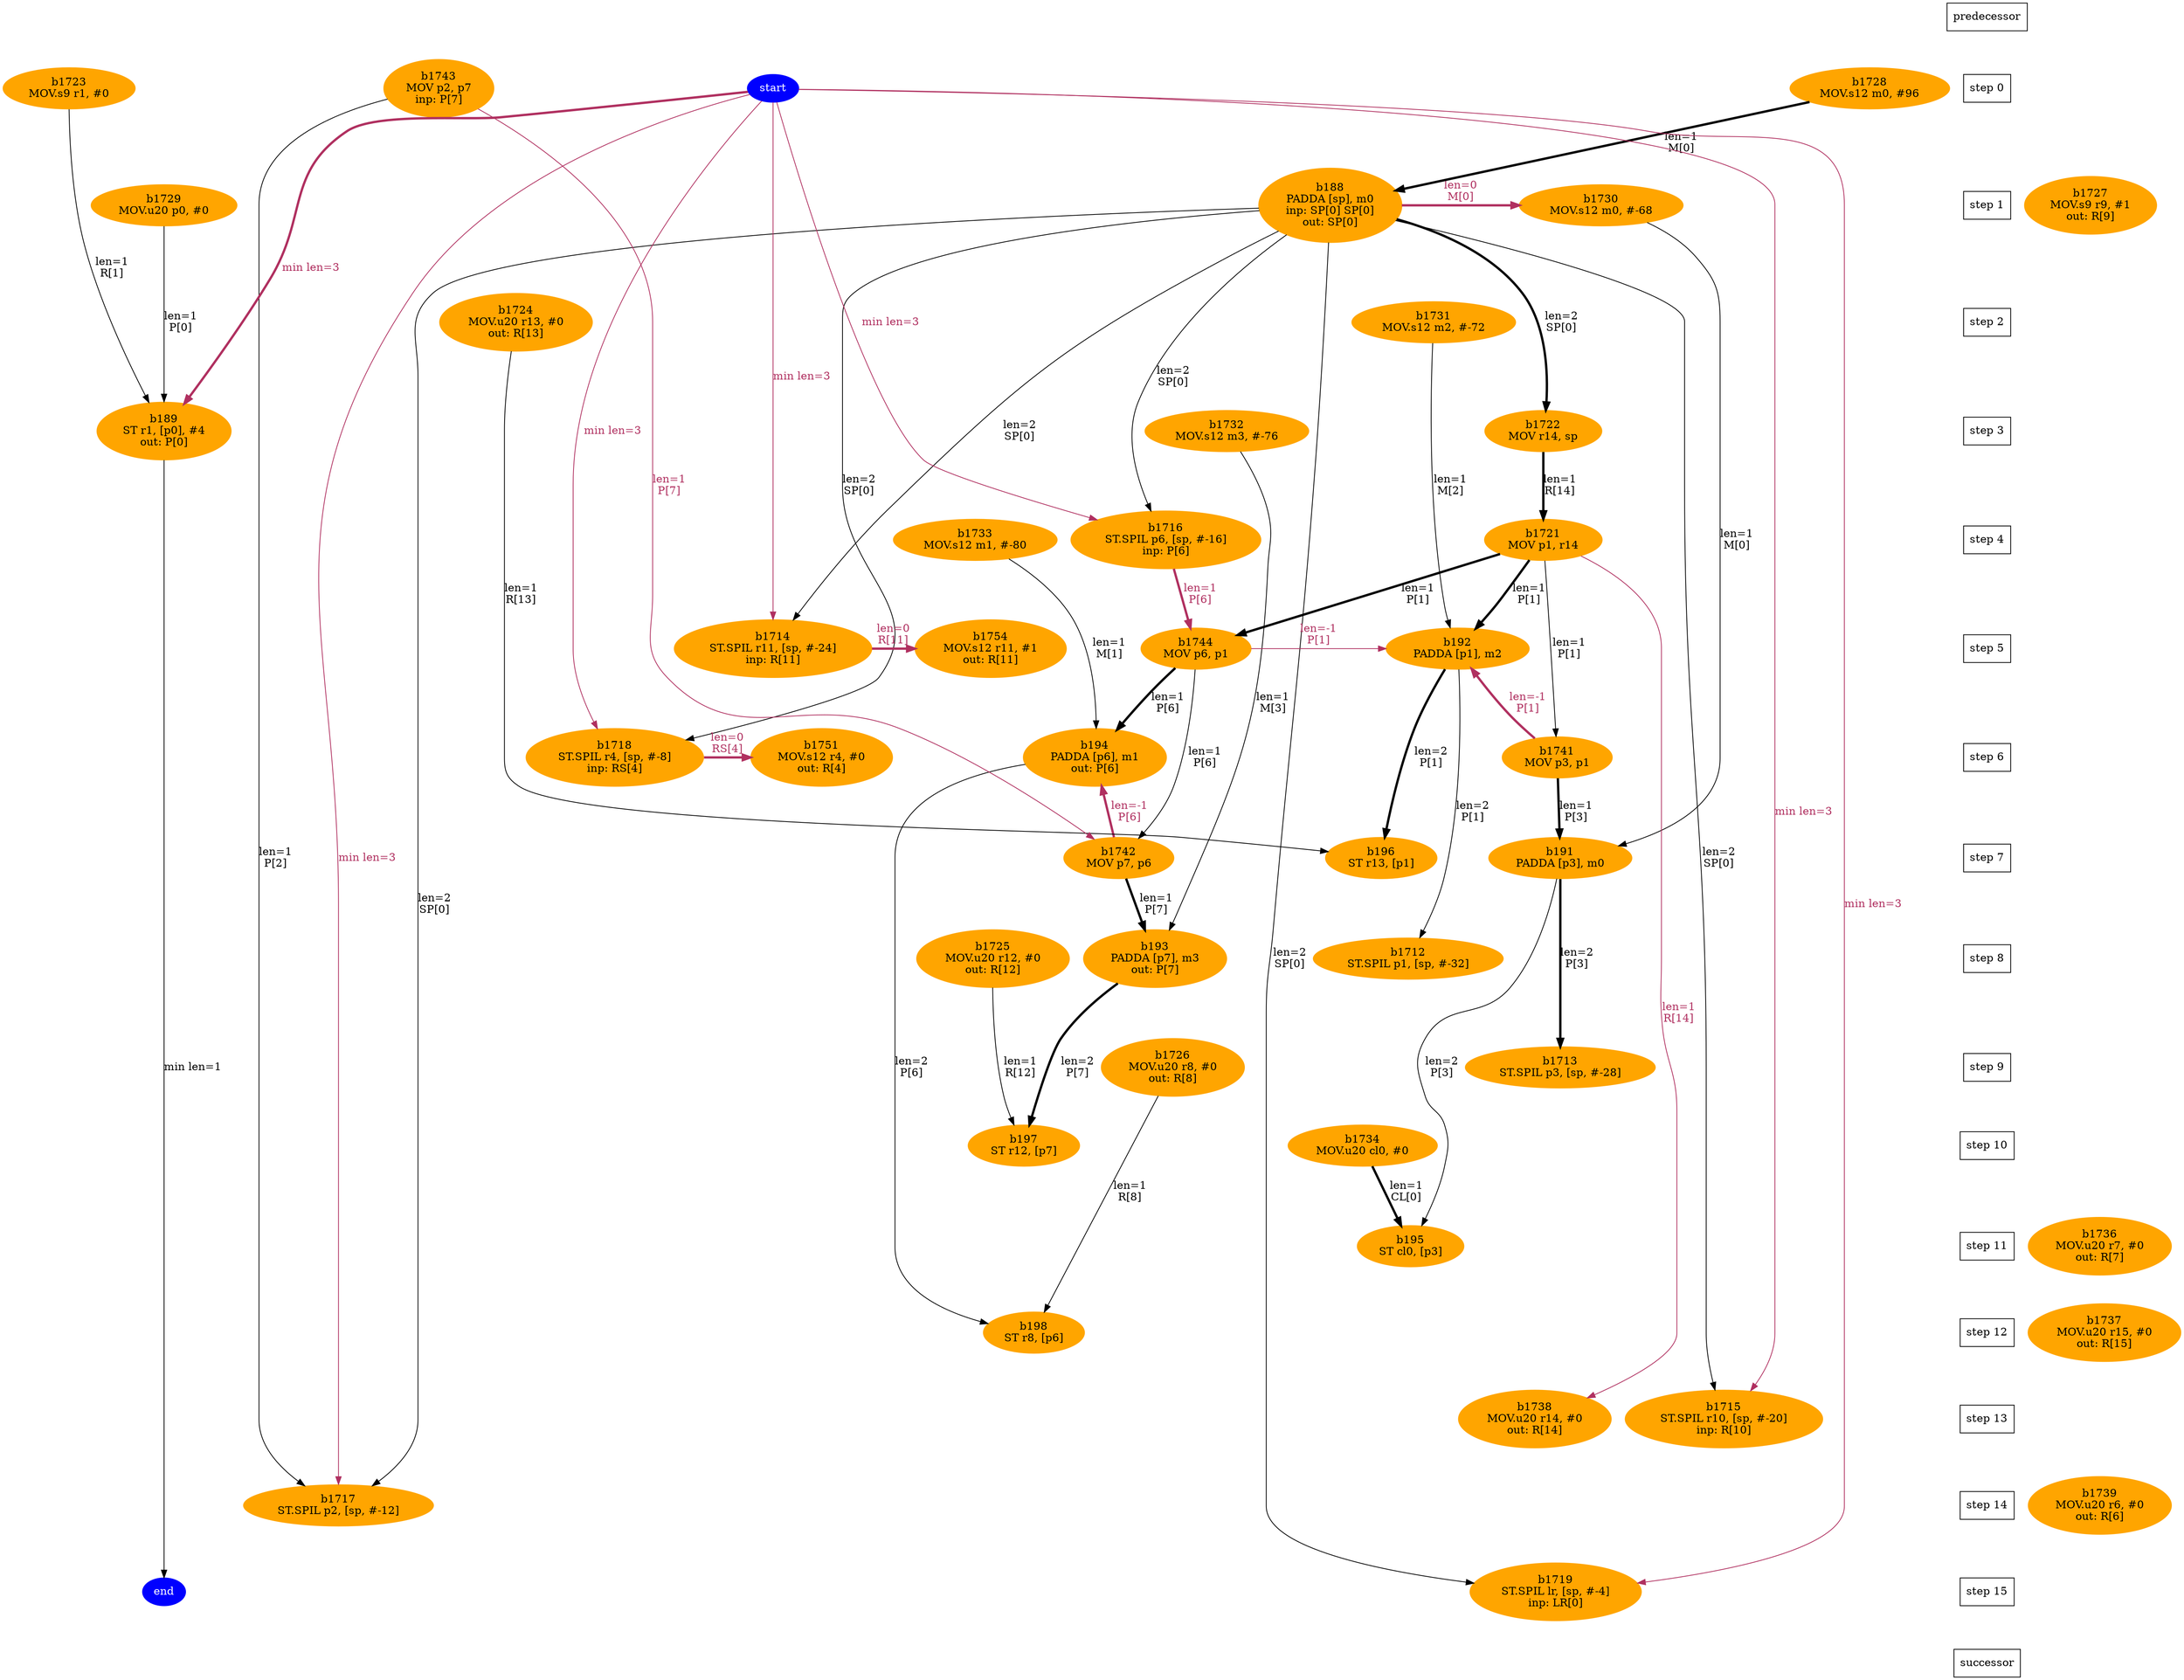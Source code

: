 digraph N {
 b188[color=orange,fontcolor=black,style=filled,label="b188\nPADDA [sp], m0\ninp: SP[0] SP[0]\nout: SP[0]"];  {rank=same; S1;  b188;}
 b189[color=orange,fontcolor=black,style=filled,label="b189\nST r1, [p0], #4\nout: P[0]"];  {rank=same; S3;  b189;}
 b191[color=orange,fontcolor=black,style=filled,label="b191\nPADDA [p3], m0"];  {rank=same; S7;  b191;}
 b192[color=orange,fontcolor=black,style=filled,label="b192\nPADDA [p1], m2"];  {rank=same; S5;  b192;}
 b193[color=orange,fontcolor=black,style=filled,label="b193\nPADDA [p7], m3\nout: P[7]"];  {rank=same; S8;  b193;}
 b194[color=orange,fontcolor=black,style=filled,label="b194\nPADDA [p6], m1\nout: P[6]"];  {rank=same; S6;  b194;}
 b195[color=orange,fontcolor=black,style=filled,label="b195\nST cl0, [p3]"];  {rank=same; S11;  b195;}
 b196[color=orange,fontcolor=black,style=filled,label="b196\nST r13, [p1]"];  {rank=same; S7;  b196;}
 b197[color=orange,fontcolor=black,style=filled,label="b197\nST r12, [p7]"];  {rank=same; S10;  b197;}
 b198[color=orange,fontcolor=black,style=filled,label="b198\nST r8, [p6]"];  {rank=same; S12;  b198;}
 b1722[color=orange,fontcolor=black,style=filled,label="b1722\nMOV r14, sp"];  {rank=same; S3;  b1722;}
 b1723[color=orange,fontcolor=black,style=filled,label="b1723\nMOV.s9 r1, #0"];  {rank=same; S0;  b1723;}
 b1724[color=orange,fontcolor=black,style=filled,label="b1724\nMOV.u20 r13, #0\nout: R[13]"];  {rank=same; S2;  b1724;}
 b1725[color=orange,fontcolor=black,style=filled,label="b1725\nMOV.u20 r12, #0\nout: R[12]"];  {rank=same; S8;  b1725;}
 b1726[color=orange,fontcolor=black,style=filled,label="b1726\nMOV.u20 r8, #0\nout: R[8]"];  {rank=same; S9;  b1726;}
 b1727[color=orange,fontcolor=black,style=filled,label="b1727\nMOV.s9 r9, #1\nout: R[9]"];  {rank=same; S1;  b1727;}
 b1728[color=orange,fontcolor=black,style=filled,label="b1728\nMOV.s12 m0, #96"];  {rank=same; S0;  b1728;}
 b1729[color=orange,fontcolor=black,style=filled,label="b1729\nMOV.u20 p0, #0"];  {rank=same; S1;  b1729;}
 b1730[color=orange,fontcolor=black,style=filled,label="b1730\nMOV.s12 m0, #-68"];  {rank=same; S1;  b1730;}
 b1731[color=orange,fontcolor=black,style=filled,label="b1731\nMOV.s12 m2, #-72"];  {rank=same; S2;  b1731;}
 b1732[color=orange,fontcolor=black,style=filled,label="b1732\nMOV.s12 m3, #-76"];  {rank=same; S3;  b1732;}
 b1733[color=orange,fontcolor=black,style=filled,label="b1733\nMOV.s12 m1, #-80"];  {rank=same; S4;  b1733;}
 b1734[color=orange,fontcolor=black,style=filled,label="b1734\nMOV.u20 cl0, #0"];  {rank=same; S10;  b1734;}
 b1736[color=orange,fontcolor=black,style=filled,label="b1736\nMOV.u20 r7, #0\nout: R[7]"];  {rank=same; S11;  b1736;}
 b1737[color=orange,fontcolor=black,style=filled,label="b1737\nMOV.u20 r15, #0\nout: R[15]"];  {rank=same; S12;  b1737;}
 b1738[color=orange,fontcolor=black,style=filled,label="b1738\nMOV.u20 r14, #0\nout: R[14]"];  {rank=same; S13;  b1738;}
 b1739[color=orange,fontcolor=black,style=filled,label="b1739\nMOV.u20 r6, #0\nout: R[6]"];  {rank=same; S14;  b1739;}
 b1712[color=orange,fontcolor=black,style=filled,label="b1712\nST.SPIL p1, [sp, #-32]"];  {rank=same; S8;  b1712;}
 b1713[color=orange,fontcolor=black,style=filled,label="b1713\nST.SPIL p3, [sp, #-28]"];  {rank=same; S9;  b1713;}
 b1714[color=orange,fontcolor=black,style=filled,label="b1714\nST.SPIL r11, [sp, #-24]\ninp: R[11]"];  {rank=same; S5;  b1714;}
 b1715[color=orange,fontcolor=black,style=filled,label="b1715\nST.SPIL r10, [sp, #-20]\ninp: R[10]"];  {rank=same; S13;  b1715;}
 b1716[color=orange,fontcolor=black,style=filled,label="b1716\nST.SPIL p6, [sp, #-16]\ninp: P[6]"];  {rank=same; S4;  b1716;}
 b1717[color=orange,fontcolor=black,style=filled,label="b1717\nST.SPIL p2, [sp, #-12]"];  {rank=same; S14;  b1717;}
 b1718[color=orange,fontcolor=black,style=filled,label="b1718\nST.SPIL r4, [sp, #-8]\ninp: RS[4]"];  {rank=same; S6;  b1718;}
 b1719[color=orange,fontcolor=black,style=filled,label="b1719\nST.SPIL lr, [sp, #-4]\ninp: LR[0]"];  {rank=same; S15;  b1719;}
 b1721[color=orange,fontcolor=black,style=filled,label="b1721\nMOV p1, r14"];  {rank=same; S4;  b1721;}
 b1741[color=orange,fontcolor=black,style=filled,label="b1741\nMOV p3, p1"];  {rank=same; S6;  b1741;}
 b1742[color=orange,fontcolor=black,style=filled,label="b1742\nMOV p7, p6"];  {rank=same; S7;  b1742;}
 b1743[color=orange,fontcolor=black,style=filled,label="b1743\nMOV p2, p7\ninp: P[7]"];  {rank=same; S0;  b1743;}
 b1744[color=orange,fontcolor=black,style=filled,label="b1744\nMOV p6, p1"];  {rank=same; S5;  b1744;}
 b1751[color=orange,fontcolor=black,style=filled,label="b1751\nMOV.s12 r4, #0\nout: R[4]"];  {rank=same; S6;  b1751;}
 b1754[color=orange,fontcolor=black,style=filled,label="b1754\nMOV.s12 r11, #1\nout: R[11]"];  {rank=same; S5;  b1754;}
 start [color=blue,fontcolor=white,style=filled,label="start"];  {rank=same; S0;  start;}
 end [color=blue,fontcolor=white,style=filled,label="end"];  {rank=same; S15;  end;}
   b188 -> b1730 [color=maroon,fontcolor=maroon,penwidth=3,label="len=0\nM[0]",weight=1000];
   b188 -> b1719 [color=black,fontcolor=black,label="len=2\nSP[0]",weight=1000];
   b188 -> b1718 [color=black,fontcolor=black,label="len=2\nSP[0]",weight=1000];
   b188 -> b1717 [color=black,fontcolor=black,label="len=2\nSP[0]",weight=1000];
   b188 -> b1716 [color=black,fontcolor=black,label="len=2\nSP[0]",weight=1000];
   b188 -> b1715 [color=black,fontcolor=black,label="len=2\nSP[0]",weight=1000];
   b188 -> b1714 [color=black,fontcolor=black,label="len=2\nSP[0]",weight=1000];
   b188 -> b1722 [color=black,fontcolor=black,penwidth=3,label="len=2\nSP[0]",weight=1000];
   b189 -> end [color=black,fontcolor=black,label="min len=1",weight=1000];
   b191 -> b1713 [color=black,fontcolor=black,penwidth=3,label="len=2\nP[3]",weight=1000];
   b191 -> b195 [color=black,fontcolor=black,label="len=2\nP[3]",weight=1000];
   b192 -> b1712 [color=black,fontcolor=black,label="len=2\nP[1]",weight=1000];
   b192 -> b196 [color=black,fontcolor=black,penwidth=3,label="len=2\nP[1]",weight=1000];
   b193 -> b197 [color=black,fontcolor=black,penwidth=3,label="len=2\nP[7]",weight=1000];
   b194 -> b198 [color=black,fontcolor=black,label="len=2\nP[6]",weight=1000];
   b1722 -> b1721 [color=black,fontcolor=black,penwidth=3,label="len=1\nR[14]",weight=1000];
   b1723 -> b189 [color=black,fontcolor=black,label="len=1\nR[1]",weight=1000];
   b1724 -> b196 [color=black,fontcolor=black,label="len=1\nR[13]",weight=1000];
   b1725 -> b197 [color=black,fontcolor=black,label="len=1\nR[12]",weight=1000];
   b1726 -> b198 [color=black,fontcolor=black,label="len=1\nR[8]",weight=1000];
   b1728 -> b188 [color=black,fontcolor=black,penwidth=3,label="len=1\nM[0]",weight=1000];
   b1729 -> b189 [color=black,fontcolor=black,label="len=1\nP[0]",weight=1000];
   b1730 -> b191 [color=black,fontcolor=black,label="len=1\nM[0]",weight=1000];
   b1731 -> b192 [color=black,fontcolor=black,label="len=1\nM[2]",weight=1000];
   b1732 -> b193 [color=black,fontcolor=black,label="len=1\nM[3]",weight=1000];
   b1733 -> b194 [color=black,fontcolor=black,label="len=1\nM[1]",weight=1000];
   b1734 -> b195 [color=black,fontcolor=black,penwidth=3,label="len=1\nCL[0]",weight=1000];
   b1714 -> b1754 [color=maroon,fontcolor=maroon,penwidth=3,label="len=0\nR[11]",weight=1000];
   b1716 -> b1744 [color=maroon,fontcolor=maroon,penwidth=3,label="len=1\nP[6]",weight=1000];
   b1718 -> b1751 [color=maroon,fontcolor=maroon,penwidth=3,label="len=0\nRS[4]",weight=1000];
   b1721 -> b1738 [color=maroon,fontcolor=maroon,label="len=1\nR[14]",weight=1000];
   b1721 -> b1744 [color=black,fontcolor=black,penwidth=3,label="len=1\nP[1]",weight=1000];
   b1721 -> b1741 [color=black,fontcolor=black,label="len=1\nP[1]",weight=1000];
   b1721 -> b192 [color=black,fontcolor=black,penwidth=3,label="len=1\nP[1]",weight=1000];
   b192 -> b1741 [color=maroon,fontcolor=maroon,penwidth=3,label="len=-1\nP[1]",weight=1000,dir=back];
   b1741 -> b191 [color=black,fontcolor=black,penwidth=3,label="len=1\nP[3]",weight=1000];
   b194 -> b1742 [color=maroon,fontcolor=maroon,penwidth=3,label="len=-1\nP[6]",weight=1000,dir=back];
   b1742 -> b193 [color=black,fontcolor=black,penwidth=3,label="len=1\nP[7]",weight=1000];
   b1743 -> b1742 [color=maroon,fontcolor=maroon,label="len=1\nP[7]",weight=1000];
   b1743 -> b1717 [color=black,fontcolor=black,label="len=1\nP[2]",weight=1000];
   b1744 -> b192 [color=maroon,fontcolor=maroon,label="len=-1\nP[1]",weight=1000];
   b1744 -> b1742 [color=black,fontcolor=black,label="len=1\nP[6]",weight=1000];
   b1744 -> b194 [color=black,fontcolor=black,penwidth=3,label="len=1\nP[6]",weight=1000];
   start -> b189 [color=maroon,fontcolor=maroon,penwidth=3,label="min len=3",weight=1000];
   start -> b1714 [color=maroon,fontcolor=maroon,label="min len=3",weight=1000];
   start -> b1715 [color=maroon,fontcolor=maroon,label="min len=3",weight=1000];
   start -> b1716 [color=maroon,fontcolor=maroon,label="min len=3",weight=1000];
   start -> b1717 [color=maroon,fontcolor=maroon,label="min len=3",weight=1000];
   start -> b1718 [color=maroon,fontcolor=maroon,label="min len=3",weight=1000];
   start -> b1719 [color=maroon,fontcolor=maroon,label="min len=3",weight=1000];
  Sm1 [label="predecessor",shape=box];
  S0 [label="step 0",shape=box];
  Sm1 -> S0[style=invis,weight=9000];
  S1 [label="step 1",shape=box];
  S0 -> S1[style=invis,weight=9000];
  S2 [label="step 2",shape=box];
  S1 -> S2[style=invis,weight=9000];
  S3 [label="step 3",shape=box];
  S2 -> S3[style=invis,weight=9000];
  S4 [label="step 4",shape=box];
  S3 -> S4[style=invis,weight=9000];
  S5 [label="step 5",shape=box];
  S4 -> S5[style=invis,weight=9000];
  S6 [label="step 6",shape=box];
  S5 -> S6[style=invis,weight=9000];
  S7 [label="step 7",shape=box];
  S6 -> S7[style=invis,weight=9000];
  S8 [label="step 8",shape=box];
  S7 -> S8[style=invis,weight=9000];
  S9 [label="step 9",shape=box];
  S8 -> S9[style=invis,weight=9000];
  S10 [label="step 10",shape=box];
  S9 -> S10[style=invis,weight=9000];
  S11 [label="step 11",shape=box];
  S10 -> S11[style=invis,weight=9000];
  S12 [label="step 12",shape=box];
  S11 -> S12[style=invis,weight=9000];
  S13 [label="step 13",shape=box];
  S12 -> S13[style=invis,weight=9000];
  S14 [label="step 14",shape=box];
  S13 -> S14[style=invis,weight=9000];
  S15 [label="step 15",shape=box];
  S14 -> S15[style=invis,weight=9000];
  S16 [label="successor",shape=box];
  S15 -> S16[style=invis,weight=9000];
}
